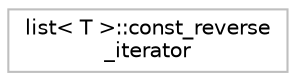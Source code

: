 digraph "Graphical Class Hierarchy"
{
 // LATEX_PDF_SIZE
  edge [fontname="Helvetica",fontsize="10",labelfontname="Helvetica",labelfontsize="10"];
  node [fontname="Helvetica",fontsize="10",shape=record];
  rankdir="LR";
  Node0 [label="list\< T \>::const_reverse\l_iterator",height=0.2,width=0.4,color="grey75", fillcolor="white", style="filled",tooltip="STL iterator class."];
}
